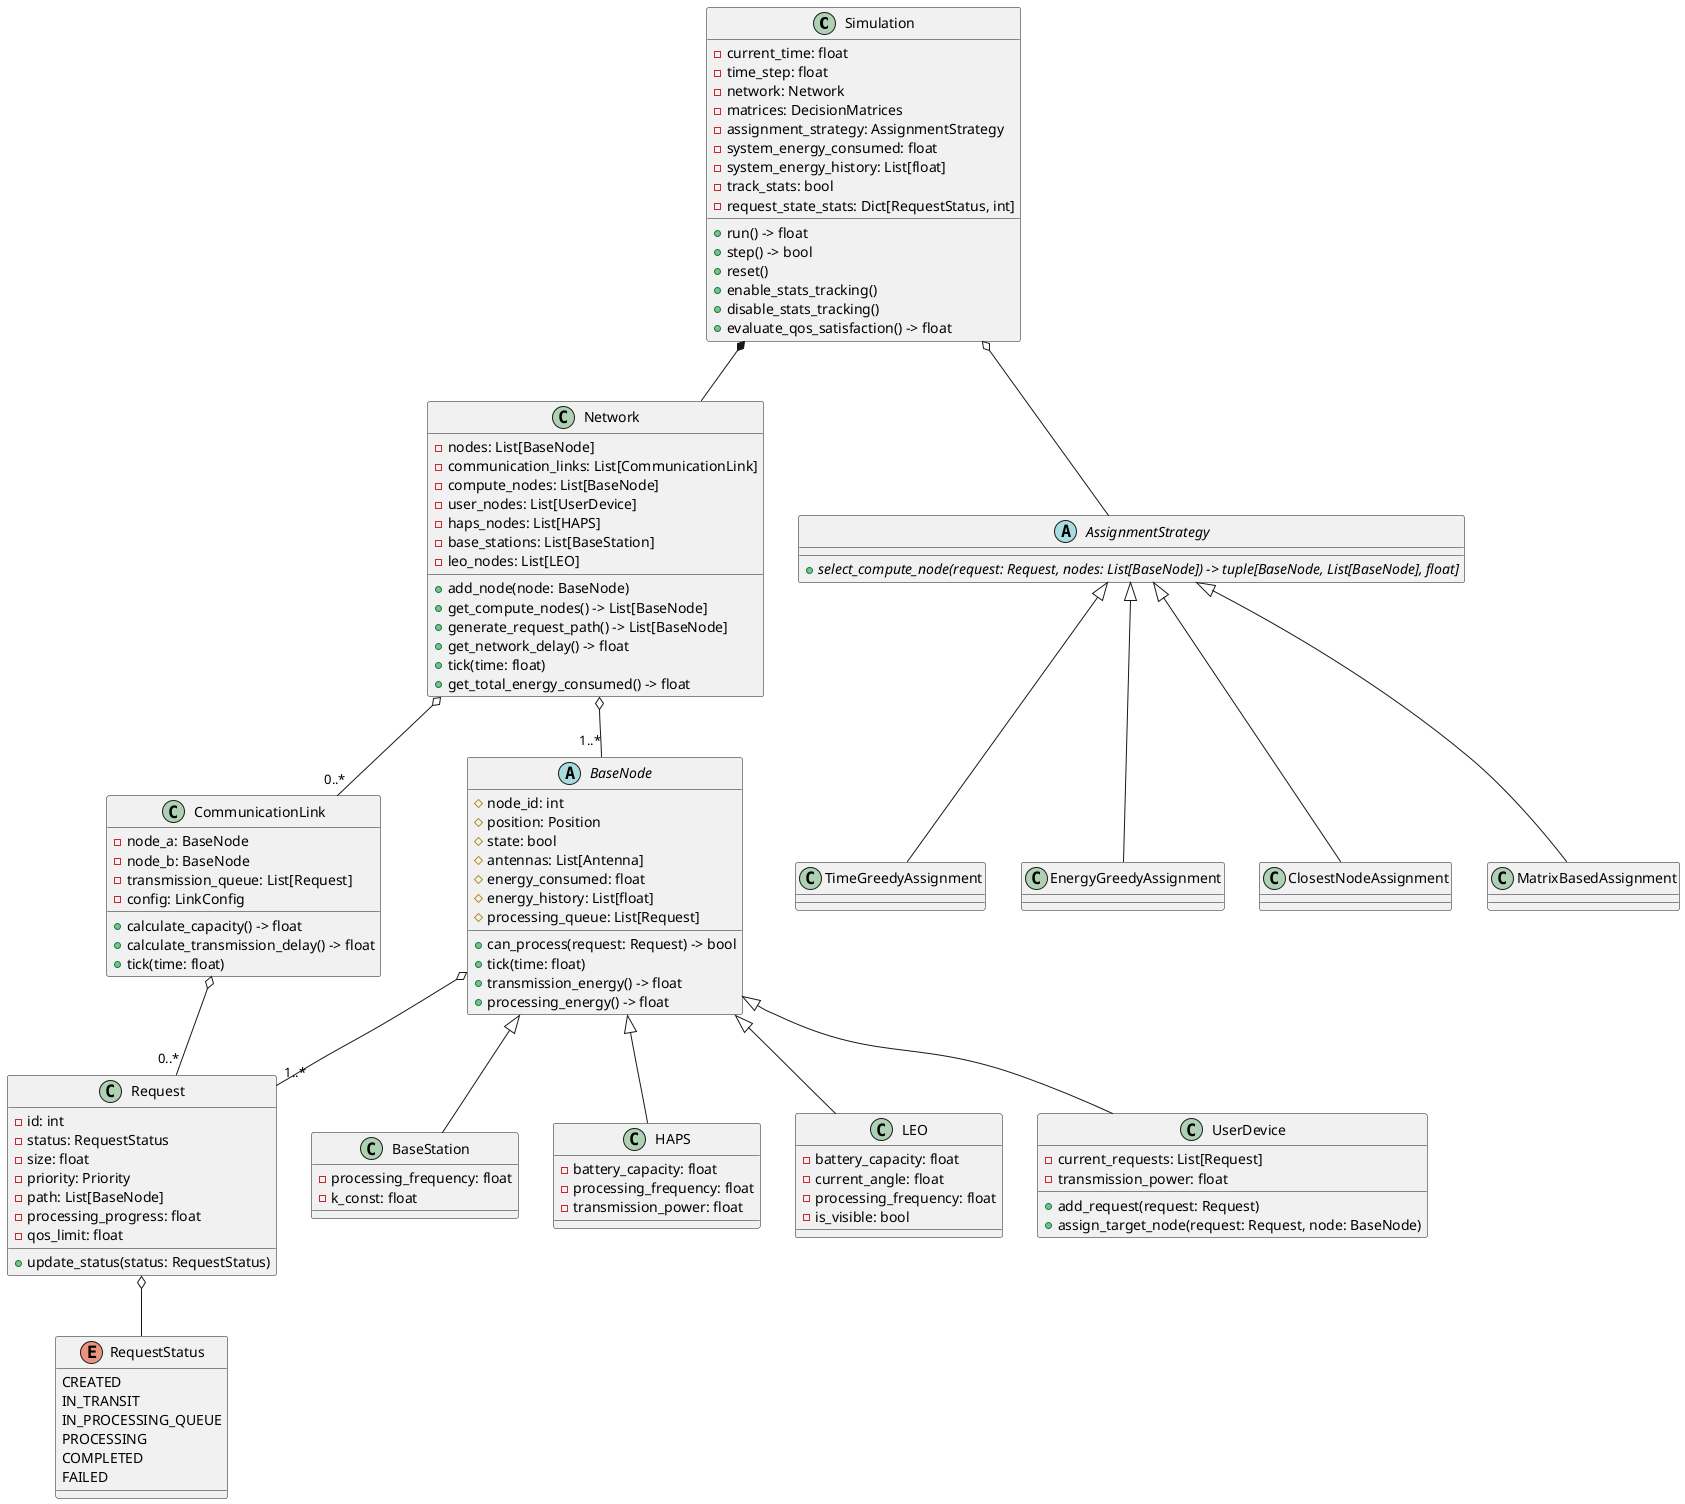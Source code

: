 @startuml class diagram

' Core Components
class Simulation {
  - current_time: float
  - time_step: float
  - network: Network
  - matrices: DecisionMatrices
  - assignment_strategy: AssignmentStrategy
  - system_energy_consumed: float
  - system_energy_history: List[float]
  - track_stats: bool
  - request_state_stats: Dict[RequestStatus, int]
  + run() -> float
  + step() -> bool
  + reset()
  + enable_stats_tracking()
  + disable_stats_tracking()
  + evaluate_qos_satisfaction() -> float
}

' Network Components
class Network {
  - nodes: List[BaseNode]
  - communication_links: List[CommunicationLink]
  - compute_nodes: List[BaseNode]
  - user_nodes: List[UserDevice]
  - haps_nodes: List[HAPS]
  - base_stations: List[BaseStation]
  - leo_nodes: List[LEO]
  + add_node(node: BaseNode)
  + get_compute_nodes() -> List[BaseNode]
  + generate_request_path() -> List[BaseNode]
  + get_network_delay() -> float
  + tick(time: float)
  + get_total_energy_consumed() -> float
}

abstract class BaseNode {
  # node_id: int
  # position: Position
  # state: bool
  # antennas: List[Antenna]
  # energy_consumed: float
  # energy_history: List[float]
  # processing_queue: List[Request]
  + can_process(request: Request) -> bool
  + tick(time: float)
  + transmission_energy() -> float
  + processing_energy() -> float
}

class Request {
  - id: int
  - status: RequestStatus
  - size: float
  - priority: Priority
  - path: List[BaseNode]
  - processing_progress: float
  - qos_limit: float
  + update_status(status: RequestStatus)
}

enum RequestStatus {
  CREATED
  IN_TRANSIT
  IN_PROCESSING_QUEUE
  PROCESSING
  COMPLETED
  FAILED
}

class CommunicationLink {
  - node_a: BaseNode
  - node_b: BaseNode
  - transmission_queue: List[Request]
  - config: LinkConfig
  + calculate_capacity() -> float
  + calculate_transmission_delay() -> float
  + tick(time: float)
}

' Node Types
class BaseStation extends BaseNode {
  - processing_frequency: float
  - k_const: float
}

class HAPS extends BaseNode {
  - battery_capacity: float
  - processing_frequency: float
  - transmission_power: float
}

class LEO extends BaseNode {
  - battery_capacity: float
  - current_angle: float
  - processing_frequency: float
  - is_visible: bool
}

class UserDevice extends BaseNode {
  - current_requests: List[Request]
  - transmission_power: float
  + add_request(request: Request)
  + assign_target_node(request: Request, node: BaseNode)
}

' Assignment Strategy Hierarchy
abstract class AssignmentStrategy {
  + {abstract} select_compute_node(request: Request, nodes: List[BaseNode]) -> tuple[BaseNode, List[BaseNode], float]
}

class TimeGreedyAssignment extends AssignmentStrategy
class EnergyGreedyAssignment extends AssignmentStrategy
class ClosestNodeAssignment extends AssignmentStrategy
class MatrixBasedAssignment extends AssignmentStrategy

' Relationships
Simulation *-- Network
Simulation o-- AssignmentStrategy
Network o-- "1..*" BaseNode
Network o-- "0..*" CommunicationLink
BaseNode o-- "1..*" Request
CommunicationLink o-- "0..*" Request
Request o-- RequestStatus

@enduml

